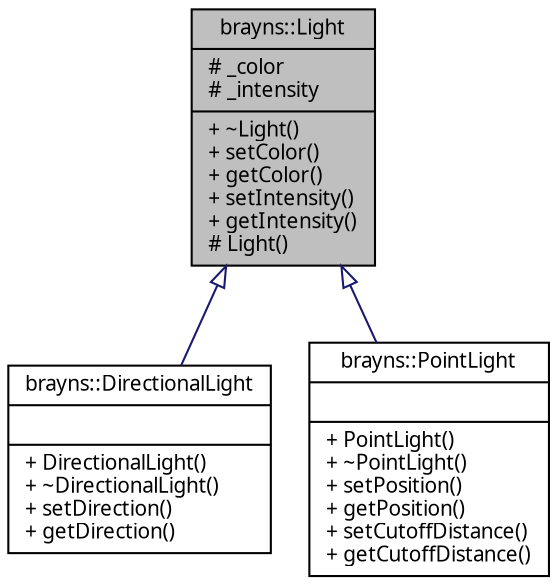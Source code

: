 digraph "brayns::Light"
{
  edge [fontname="Sans",fontsize="10",labelfontname="Sans",labelfontsize="10"];
  node [fontname="Sans",fontsize="10",shape=record];
  Node1 [label="{brayns::Light\n|# _color\l# _intensity\l|+ ~Light()\l+ setColor()\l+ getColor()\l+ setIntensity()\l+ getIntensity()\l# Light()\l}",height=0.2,width=0.4,color="black", fillcolor="grey75", style="filled" fontcolor="black"];
  Node1 -> Node2 [dir="back",color="midnightblue",fontsize="10",style="solid",arrowtail="onormal",fontname="Sans"];
  Node2 [label="{brayns::DirectionalLight\n||+ DirectionalLight()\l+ ~DirectionalLight()\l+ setDirection()\l+ getDirection()\l}",height=0.2,width=0.4,color="black", fillcolor="white", style="filled",URL="$classbrayns_1_1_directional_light.html",tooltip="Directional light. "];
  Node1 -> Node3 [dir="back",color="midnightblue",fontsize="10",style="solid",arrowtail="onormal",fontname="Sans"];
  Node3 [label="{brayns::PointLight\n||+ PointLight()\l+ ~PointLight()\l+ setPosition()\l+ getPosition()\l+ setCutoffDistance()\l+ getCutoffDistance()\l}",height=0.2,width=0.4,color="black", fillcolor="white", style="filled",URL="$classbrayns_1_1_point_light.html",tooltip="Point light object. "];
}
